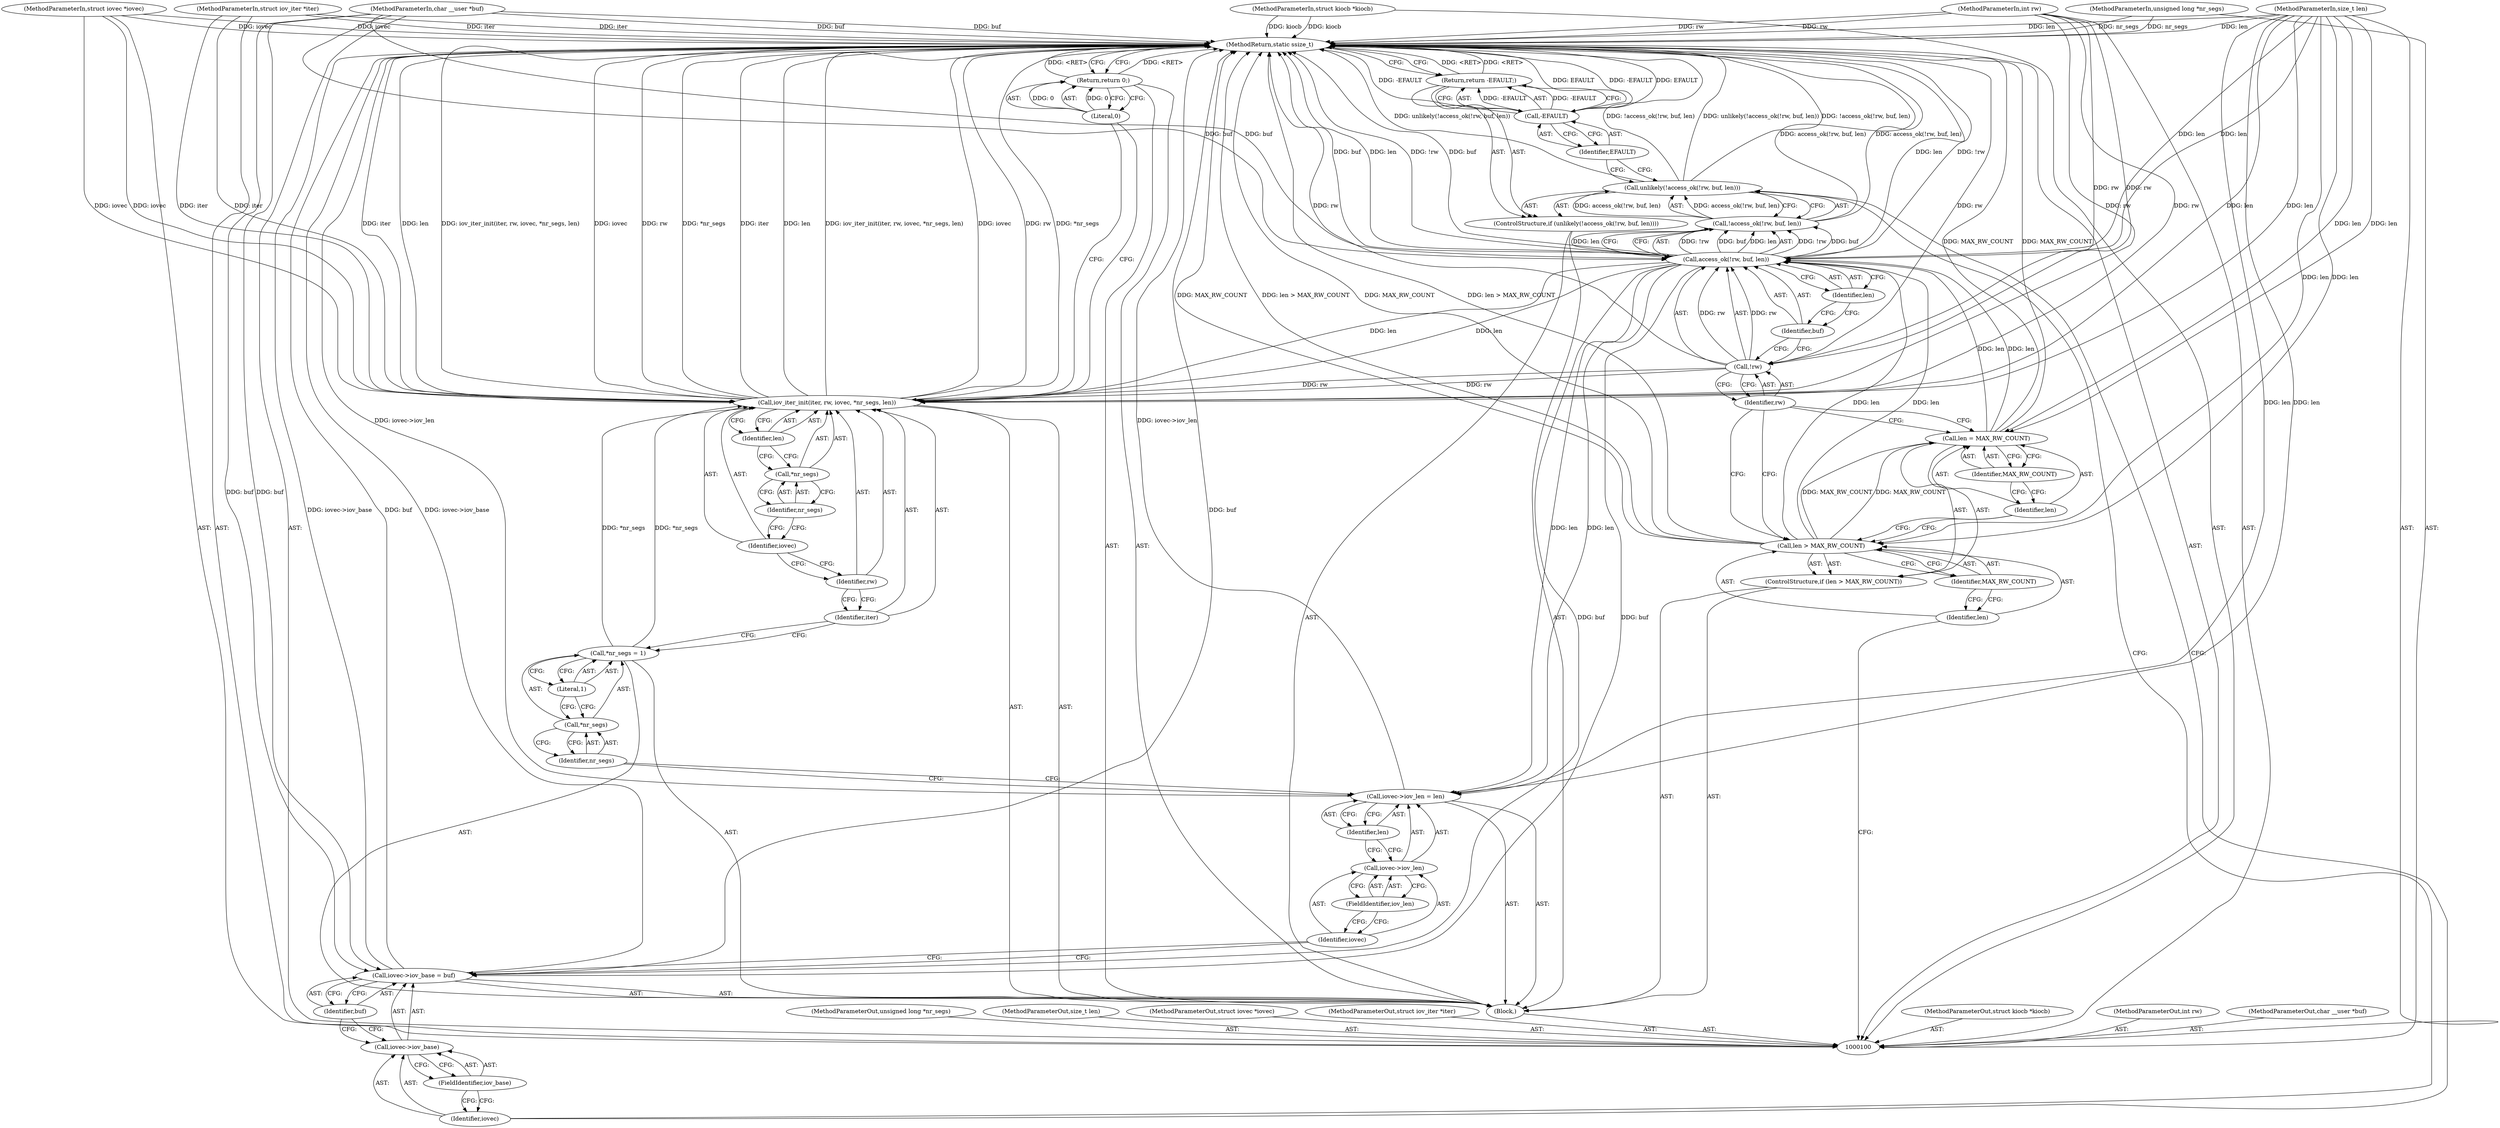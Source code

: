digraph "0_linux_4c185ce06dca14f5cea192f5a2c981ef50663f2b_0" {
"1000150" [label="(MethodReturn,static ssize_t)"];
"1000101" [label="(MethodParameterIn,struct kiocb *kiocb)"];
"1000207" [label="(MethodParameterOut,struct kiocb *kiocb)"];
"1000118" [label="(Call,!access_ok(!rw, buf, len))"];
"1000119" [label="(Call,access_ok(!rw, buf, len))"];
"1000116" [label="(ControlStructure,if (unlikely(!access_ok(!rw, buf, len))))"];
"1000120" [label="(Call,!rw)"];
"1000121" [label="(Identifier,rw)"];
"1000122" [label="(Identifier,buf)"];
"1000123" [label="(Identifier,len)"];
"1000117" [label="(Call,unlikely(!access_ok(!rw, buf, len)))"];
"1000125" [label="(Call,-EFAULT)"];
"1000126" [label="(Identifier,EFAULT)"];
"1000124" [label="(Return,return -EFAULT;)"];
"1000127" [label="(Call,iovec->iov_base = buf)"];
"1000128" [label="(Call,iovec->iov_base)"];
"1000129" [label="(Identifier,iovec)"];
"1000131" [label="(Identifier,buf)"];
"1000130" [label="(FieldIdentifier,iov_base)"];
"1000136" [label="(Identifier,len)"];
"1000132" [label="(Call,iovec->iov_len = len)"];
"1000133" [label="(Call,iovec->iov_len)"];
"1000134" [label="(Identifier,iovec)"];
"1000135" [label="(FieldIdentifier,iov_len)"];
"1000140" [label="(Literal,1)"];
"1000137" [label="(Call,*nr_segs = 1)"];
"1000138" [label="(Call,*nr_segs)"];
"1000139" [label="(Identifier,nr_segs)"];
"1000141" [label="(Call,iov_iter_init(iter, rw, iovec, *nr_segs, len))"];
"1000142" [label="(Identifier,iter)"];
"1000143" [label="(Identifier,rw)"];
"1000144" [label="(Identifier,iovec)"];
"1000145" [label="(Call,*nr_segs)"];
"1000146" [label="(Identifier,nr_segs)"];
"1000147" [label="(Identifier,len)"];
"1000148" [label="(Return,return 0;)"];
"1000149" [label="(Literal,0)"];
"1000102" [label="(MethodParameterIn,int rw)"];
"1000208" [label="(MethodParameterOut,int rw)"];
"1000103" [label="(MethodParameterIn,char __user *buf)"];
"1000209" [label="(MethodParameterOut,char __user *buf)"];
"1000104" [label="(MethodParameterIn,unsigned long *nr_segs)"];
"1000210" [label="(MethodParameterOut,unsigned long *nr_segs)"];
"1000105" [label="(MethodParameterIn,size_t len)"];
"1000211" [label="(MethodParameterOut,size_t len)"];
"1000106" [label="(MethodParameterIn,struct iovec *iovec)"];
"1000212" [label="(MethodParameterOut,struct iovec *iovec)"];
"1000107" [label="(MethodParameterIn,struct iov_iter *iter)"];
"1000213" [label="(MethodParameterOut,struct iov_iter *iter)"];
"1000108" [label="(Block,)"];
"1000109" [label="(ControlStructure,if (len > MAX_RW_COUNT))"];
"1000112" [label="(Identifier,MAX_RW_COUNT)"];
"1000110" [label="(Call,len > MAX_RW_COUNT)"];
"1000111" [label="(Identifier,len)"];
"1000113" [label="(Call,len = MAX_RW_COUNT)"];
"1000114" [label="(Identifier,len)"];
"1000115" [label="(Identifier,MAX_RW_COUNT)"];
"1000150" -> "1000100"  [label="AST: "];
"1000150" -> "1000124"  [label="CFG: "];
"1000150" -> "1000148"  [label="CFG: "];
"1000124" -> "1000150"  [label="DDG: <RET>"];
"1000148" -> "1000150"  [label="DDG: <RET>"];
"1000117" -> "1000150"  [label="DDG: unlikely(!access_ok(!rw, buf, len))"];
"1000117" -> "1000150"  [label="DDG: !access_ok(!rw, buf, len)"];
"1000125" -> "1000150"  [label="DDG: EFAULT"];
"1000125" -> "1000150"  [label="DDG: -EFAULT"];
"1000141" -> "1000150"  [label="DDG: iter"];
"1000141" -> "1000150"  [label="DDG: len"];
"1000141" -> "1000150"  [label="DDG: iov_iter_init(iter, rw, iovec, *nr_segs, len)"];
"1000141" -> "1000150"  [label="DDG: iovec"];
"1000141" -> "1000150"  [label="DDG: rw"];
"1000141" -> "1000150"  [label="DDG: *nr_segs"];
"1000107" -> "1000150"  [label="DDG: iter"];
"1000104" -> "1000150"  [label="DDG: nr_segs"];
"1000105" -> "1000150"  [label="DDG: len"];
"1000127" -> "1000150"  [label="DDG: iovec->iov_base"];
"1000127" -> "1000150"  [label="DDG: buf"];
"1000118" -> "1000150"  [label="DDG: access_ok(!rw, buf, len)"];
"1000119" -> "1000150"  [label="DDG: len"];
"1000119" -> "1000150"  [label="DDG: !rw"];
"1000119" -> "1000150"  [label="DDG: buf"];
"1000103" -> "1000150"  [label="DDG: buf"];
"1000113" -> "1000150"  [label="DDG: MAX_RW_COUNT"];
"1000120" -> "1000150"  [label="DDG: rw"];
"1000132" -> "1000150"  [label="DDG: iovec->iov_len"];
"1000102" -> "1000150"  [label="DDG: rw"];
"1000110" -> "1000150"  [label="DDG: MAX_RW_COUNT"];
"1000110" -> "1000150"  [label="DDG: len > MAX_RW_COUNT"];
"1000101" -> "1000150"  [label="DDG: kiocb"];
"1000106" -> "1000150"  [label="DDG: iovec"];
"1000101" -> "1000100"  [label="AST: "];
"1000101" -> "1000150"  [label="DDG: kiocb"];
"1000207" -> "1000100"  [label="AST: "];
"1000118" -> "1000117"  [label="AST: "];
"1000118" -> "1000119"  [label="CFG: "];
"1000119" -> "1000118"  [label="AST: "];
"1000117" -> "1000118"  [label="CFG: "];
"1000118" -> "1000150"  [label="DDG: access_ok(!rw, buf, len)"];
"1000118" -> "1000117"  [label="DDG: access_ok(!rw, buf, len)"];
"1000119" -> "1000118"  [label="DDG: !rw"];
"1000119" -> "1000118"  [label="DDG: buf"];
"1000119" -> "1000118"  [label="DDG: len"];
"1000119" -> "1000118"  [label="AST: "];
"1000119" -> "1000123"  [label="CFG: "];
"1000120" -> "1000119"  [label="AST: "];
"1000122" -> "1000119"  [label="AST: "];
"1000123" -> "1000119"  [label="AST: "];
"1000118" -> "1000119"  [label="CFG: "];
"1000119" -> "1000150"  [label="DDG: len"];
"1000119" -> "1000150"  [label="DDG: !rw"];
"1000119" -> "1000150"  [label="DDG: buf"];
"1000119" -> "1000118"  [label="DDG: !rw"];
"1000119" -> "1000118"  [label="DDG: buf"];
"1000119" -> "1000118"  [label="DDG: len"];
"1000120" -> "1000119"  [label="DDG: rw"];
"1000103" -> "1000119"  [label="DDG: buf"];
"1000113" -> "1000119"  [label="DDG: len"];
"1000110" -> "1000119"  [label="DDG: len"];
"1000105" -> "1000119"  [label="DDG: len"];
"1000119" -> "1000127"  [label="DDG: buf"];
"1000119" -> "1000132"  [label="DDG: len"];
"1000119" -> "1000141"  [label="DDG: len"];
"1000116" -> "1000108"  [label="AST: "];
"1000117" -> "1000116"  [label="AST: "];
"1000124" -> "1000116"  [label="AST: "];
"1000120" -> "1000119"  [label="AST: "];
"1000120" -> "1000121"  [label="CFG: "];
"1000121" -> "1000120"  [label="AST: "];
"1000122" -> "1000120"  [label="CFG: "];
"1000120" -> "1000150"  [label="DDG: rw"];
"1000120" -> "1000119"  [label="DDG: rw"];
"1000102" -> "1000120"  [label="DDG: rw"];
"1000120" -> "1000141"  [label="DDG: rw"];
"1000121" -> "1000120"  [label="AST: "];
"1000121" -> "1000113"  [label="CFG: "];
"1000121" -> "1000110"  [label="CFG: "];
"1000120" -> "1000121"  [label="CFG: "];
"1000122" -> "1000119"  [label="AST: "];
"1000122" -> "1000120"  [label="CFG: "];
"1000123" -> "1000122"  [label="CFG: "];
"1000123" -> "1000119"  [label="AST: "];
"1000123" -> "1000122"  [label="CFG: "];
"1000119" -> "1000123"  [label="CFG: "];
"1000117" -> "1000116"  [label="AST: "];
"1000117" -> "1000118"  [label="CFG: "];
"1000118" -> "1000117"  [label="AST: "];
"1000126" -> "1000117"  [label="CFG: "];
"1000129" -> "1000117"  [label="CFG: "];
"1000117" -> "1000150"  [label="DDG: unlikely(!access_ok(!rw, buf, len))"];
"1000117" -> "1000150"  [label="DDG: !access_ok(!rw, buf, len)"];
"1000118" -> "1000117"  [label="DDG: access_ok(!rw, buf, len)"];
"1000125" -> "1000124"  [label="AST: "];
"1000125" -> "1000126"  [label="CFG: "];
"1000126" -> "1000125"  [label="AST: "];
"1000124" -> "1000125"  [label="CFG: "];
"1000125" -> "1000150"  [label="DDG: EFAULT"];
"1000125" -> "1000150"  [label="DDG: -EFAULT"];
"1000125" -> "1000124"  [label="DDG: -EFAULT"];
"1000126" -> "1000125"  [label="AST: "];
"1000126" -> "1000117"  [label="CFG: "];
"1000125" -> "1000126"  [label="CFG: "];
"1000124" -> "1000116"  [label="AST: "];
"1000124" -> "1000125"  [label="CFG: "];
"1000125" -> "1000124"  [label="AST: "];
"1000150" -> "1000124"  [label="CFG: "];
"1000124" -> "1000150"  [label="DDG: <RET>"];
"1000125" -> "1000124"  [label="DDG: -EFAULT"];
"1000127" -> "1000108"  [label="AST: "];
"1000127" -> "1000131"  [label="CFG: "];
"1000128" -> "1000127"  [label="AST: "];
"1000131" -> "1000127"  [label="AST: "];
"1000134" -> "1000127"  [label="CFG: "];
"1000127" -> "1000150"  [label="DDG: iovec->iov_base"];
"1000127" -> "1000150"  [label="DDG: buf"];
"1000119" -> "1000127"  [label="DDG: buf"];
"1000103" -> "1000127"  [label="DDG: buf"];
"1000128" -> "1000127"  [label="AST: "];
"1000128" -> "1000130"  [label="CFG: "];
"1000129" -> "1000128"  [label="AST: "];
"1000130" -> "1000128"  [label="AST: "];
"1000131" -> "1000128"  [label="CFG: "];
"1000129" -> "1000128"  [label="AST: "];
"1000129" -> "1000117"  [label="CFG: "];
"1000130" -> "1000129"  [label="CFG: "];
"1000131" -> "1000127"  [label="AST: "];
"1000131" -> "1000128"  [label="CFG: "];
"1000127" -> "1000131"  [label="CFG: "];
"1000130" -> "1000128"  [label="AST: "];
"1000130" -> "1000129"  [label="CFG: "];
"1000128" -> "1000130"  [label="CFG: "];
"1000136" -> "1000132"  [label="AST: "];
"1000136" -> "1000133"  [label="CFG: "];
"1000132" -> "1000136"  [label="CFG: "];
"1000132" -> "1000108"  [label="AST: "];
"1000132" -> "1000136"  [label="CFG: "];
"1000133" -> "1000132"  [label="AST: "];
"1000136" -> "1000132"  [label="AST: "];
"1000139" -> "1000132"  [label="CFG: "];
"1000132" -> "1000150"  [label="DDG: iovec->iov_len"];
"1000119" -> "1000132"  [label="DDG: len"];
"1000105" -> "1000132"  [label="DDG: len"];
"1000133" -> "1000132"  [label="AST: "];
"1000133" -> "1000135"  [label="CFG: "];
"1000134" -> "1000133"  [label="AST: "];
"1000135" -> "1000133"  [label="AST: "];
"1000136" -> "1000133"  [label="CFG: "];
"1000134" -> "1000133"  [label="AST: "];
"1000134" -> "1000127"  [label="CFG: "];
"1000135" -> "1000134"  [label="CFG: "];
"1000135" -> "1000133"  [label="AST: "];
"1000135" -> "1000134"  [label="CFG: "];
"1000133" -> "1000135"  [label="CFG: "];
"1000140" -> "1000137"  [label="AST: "];
"1000140" -> "1000138"  [label="CFG: "];
"1000137" -> "1000140"  [label="CFG: "];
"1000137" -> "1000108"  [label="AST: "];
"1000137" -> "1000140"  [label="CFG: "];
"1000138" -> "1000137"  [label="AST: "];
"1000140" -> "1000137"  [label="AST: "];
"1000142" -> "1000137"  [label="CFG: "];
"1000137" -> "1000141"  [label="DDG: *nr_segs"];
"1000138" -> "1000137"  [label="AST: "];
"1000138" -> "1000139"  [label="CFG: "];
"1000139" -> "1000138"  [label="AST: "];
"1000140" -> "1000138"  [label="CFG: "];
"1000139" -> "1000138"  [label="AST: "];
"1000139" -> "1000132"  [label="CFG: "];
"1000138" -> "1000139"  [label="CFG: "];
"1000141" -> "1000108"  [label="AST: "];
"1000141" -> "1000147"  [label="CFG: "];
"1000142" -> "1000141"  [label="AST: "];
"1000143" -> "1000141"  [label="AST: "];
"1000144" -> "1000141"  [label="AST: "];
"1000145" -> "1000141"  [label="AST: "];
"1000147" -> "1000141"  [label="AST: "];
"1000149" -> "1000141"  [label="CFG: "];
"1000141" -> "1000150"  [label="DDG: iter"];
"1000141" -> "1000150"  [label="DDG: len"];
"1000141" -> "1000150"  [label="DDG: iov_iter_init(iter, rw, iovec, *nr_segs, len)"];
"1000141" -> "1000150"  [label="DDG: iovec"];
"1000141" -> "1000150"  [label="DDG: rw"];
"1000141" -> "1000150"  [label="DDG: *nr_segs"];
"1000107" -> "1000141"  [label="DDG: iter"];
"1000120" -> "1000141"  [label="DDG: rw"];
"1000102" -> "1000141"  [label="DDG: rw"];
"1000106" -> "1000141"  [label="DDG: iovec"];
"1000137" -> "1000141"  [label="DDG: *nr_segs"];
"1000105" -> "1000141"  [label="DDG: len"];
"1000119" -> "1000141"  [label="DDG: len"];
"1000142" -> "1000141"  [label="AST: "];
"1000142" -> "1000137"  [label="CFG: "];
"1000143" -> "1000142"  [label="CFG: "];
"1000143" -> "1000141"  [label="AST: "];
"1000143" -> "1000142"  [label="CFG: "];
"1000144" -> "1000143"  [label="CFG: "];
"1000144" -> "1000141"  [label="AST: "];
"1000144" -> "1000143"  [label="CFG: "];
"1000146" -> "1000144"  [label="CFG: "];
"1000145" -> "1000141"  [label="AST: "];
"1000145" -> "1000146"  [label="CFG: "];
"1000146" -> "1000145"  [label="AST: "];
"1000147" -> "1000145"  [label="CFG: "];
"1000146" -> "1000145"  [label="AST: "];
"1000146" -> "1000144"  [label="CFG: "];
"1000145" -> "1000146"  [label="CFG: "];
"1000147" -> "1000141"  [label="AST: "];
"1000147" -> "1000145"  [label="CFG: "];
"1000141" -> "1000147"  [label="CFG: "];
"1000148" -> "1000108"  [label="AST: "];
"1000148" -> "1000149"  [label="CFG: "];
"1000149" -> "1000148"  [label="AST: "];
"1000150" -> "1000148"  [label="CFG: "];
"1000148" -> "1000150"  [label="DDG: <RET>"];
"1000149" -> "1000148"  [label="DDG: 0"];
"1000149" -> "1000148"  [label="AST: "];
"1000149" -> "1000141"  [label="CFG: "];
"1000148" -> "1000149"  [label="CFG: "];
"1000149" -> "1000148"  [label="DDG: 0"];
"1000102" -> "1000100"  [label="AST: "];
"1000102" -> "1000150"  [label="DDG: rw"];
"1000102" -> "1000120"  [label="DDG: rw"];
"1000102" -> "1000141"  [label="DDG: rw"];
"1000208" -> "1000100"  [label="AST: "];
"1000103" -> "1000100"  [label="AST: "];
"1000103" -> "1000150"  [label="DDG: buf"];
"1000103" -> "1000119"  [label="DDG: buf"];
"1000103" -> "1000127"  [label="DDG: buf"];
"1000209" -> "1000100"  [label="AST: "];
"1000104" -> "1000100"  [label="AST: "];
"1000104" -> "1000150"  [label="DDG: nr_segs"];
"1000210" -> "1000100"  [label="AST: "];
"1000105" -> "1000100"  [label="AST: "];
"1000105" -> "1000150"  [label="DDG: len"];
"1000105" -> "1000110"  [label="DDG: len"];
"1000105" -> "1000113"  [label="DDG: len"];
"1000105" -> "1000119"  [label="DDG: len"];
"1000105" -> "1000132"  [label="DDG: len"];
"1000105" -> "1000141"  [label="DDG: len"];
"1000211" -> "1000100"  [label="AST: "];
"1000106" -> "1000100"  [label="AST: "];
"1000106" -> "1000150"  [label="DDG: iovec"];
"1000106" -> "1000141"  [label="DDG: iovec"];
"1000212" -> "1000100"  [label="AST: "];
"1000107" -> "1000100"  [label="AST: "];
"1000107" -> "1000150"  [label="DDG: iter"];
"1000107" -> "1000141"  [label="DDG: iter"];
"1000213" -> "1000100"  [label="AST: "];
"1000108" -> "1000100"  [label="AST: "];
"1000109" -> "1000108"  [label="AST: "];
"1000116" -> "1000108"  [label="AST: "];
"1000127" -> "1000108"  [label="AST: "];
"1000132" -> "1000108"  [label="AST: "];
"1000137" -> "1000108"  [label="AST: "];
"1000141" -> "1000108"  [label="AST: "];
"1000148" -> "1000108"  [label="AST: "];
"1000109" -> "1000108"  [label="AST: "];
"1000110" -> "1000109"  [label="AST: "];
"1000113" -> "1000109"  [label="AST: "];
"1000112" -> "1000110"  [label="AST: "];
"1000112" -> "1000111"  [label="CFG: "];
"1000110" -> "1000112"  [label="CFG: "];
"1000110" -> "1000109"  [label="AST: "];
"1000110" -> "1000112"  [label="CFG: "];
"1000111" -> "1000110"  [label="AST: "];
"1000112" -> "1000110"  [label="AST: "];
"1000114" -> "1000110"  [label="CFG: "];
"1000121" -> "1000110"  [label="CFG: "];
"1000110" -> "1000150"  [label="DDG: MAX_RW_COUNT"];
"1000110" -> "1000150"  [label="DDG: len > MAX_RW_COUNT"];
"1000105" -> "1000110"  [label="DDG: len"];
"1000110" -> "1000113"  [label="DDG: MAX_RW_COUNT"];
"1000110" -> "1000119"  [label="DDG: len"];
"1000111" -> "1000110"  [label="AST: "];
"1000111" -> "1000100"  [label="CFG: "];
"1000112" -> "1000111"  [label="CFG: "];
"1000113" -> "1000109"  [label="AST: "];
"1000113" -> "1000115"  [label="CFG: "];
"1000114" -> "1000113"  [label="AST: "];
"1000115" -> "1000113"  [label="AST: "];
"1000121" -> "1000113"  [label="CFG: "];
"1000113" -> "1000150"  [label="DDG: MAX_RW_COUNT"];
"1000110" -> "1000113"  [label="DDG: MAX_RW_COUNT"];
"1000105" -> "1000113"  [label="DDG: len"];
"1000113" -> "1000119"  [label="DDG: len"];
"1000114" -> "1000113"  [label="AST: "];
"1000114" -> "1000110"  [label="CFG: "];
"1000115" -> "1000114"  [label="CFG: "];
"1000115" -> "1000113"  [label="AST: "];
"1000115" -> "1000114"  [label="CFG: "];
"1000113" -> "1000115"  [label="CFG: "];
}
